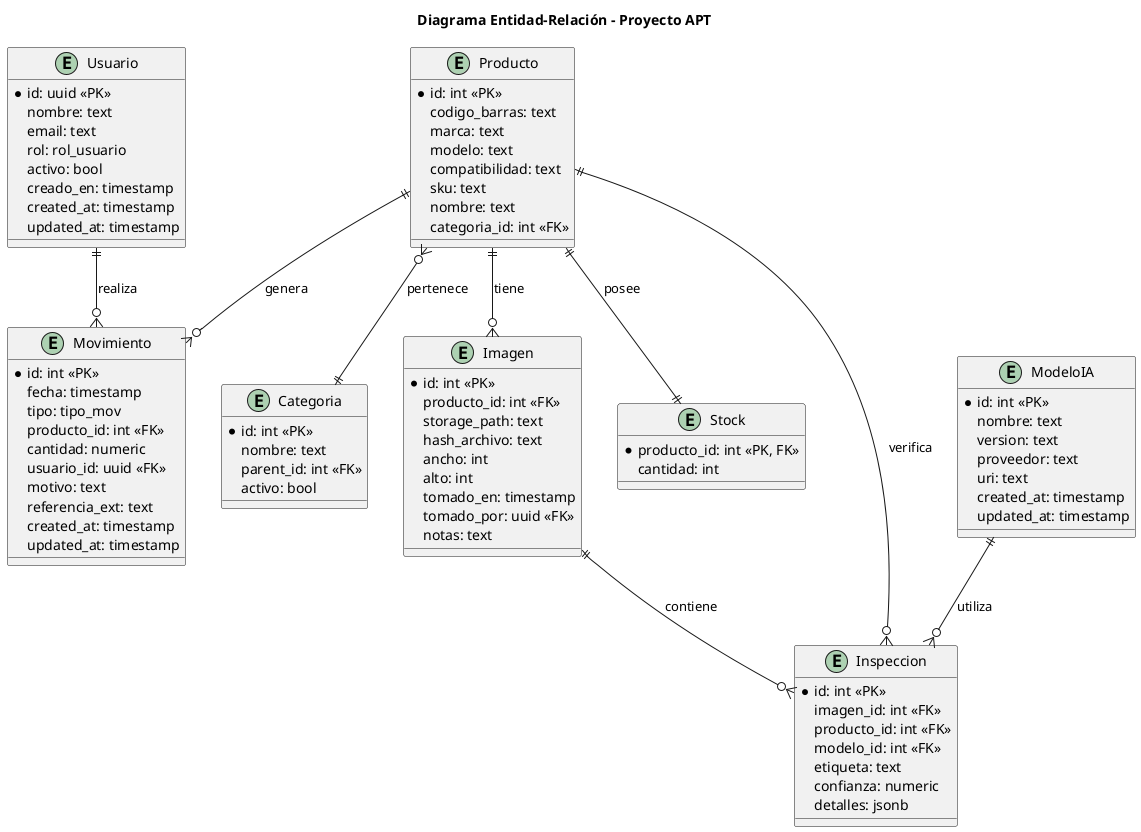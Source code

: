 @startuml Diagrama_ER_APT
title Diagrama Entidad-Relación - Proyecto APT

entity Usuario {
    *id: uuid <<PK>>
    nombre: text
    email: text
    rol: rol_usuario
    activo: bool
    creado_en: timestamp
    created_at: timestamp
    updated_at: timestamp
}

entity Producto {
    *id: int <<PK>>
    codigo_barras: text
    marca: text
    modelo: text
    compatibilidad: text
    sku: text
    nombre: text
    categoria_id: int <<FK>>
}

entity Categoria {
    *id: int <<PK>>
    nombre: text
    parent_id: int <<FK>>
    activo: bool
}

entity Imagen {
    *id: int <<PK>>
    producto_id: int <<FK>>
    storage_path: text
    hash_archivo: text
    ancho: int
    alto: int
    tomado_en: timestamp
    tomado_por: uuid <<FK>>
    notas: text
}

entity Movimiento {
    *id: int <<PK>>
    fecha: timestamp
    tipo: tipo_mov
    producto_id: int <<FK>>
    cantidad: numeric
    usuario_id: uuid <<FK>>
    motivo: text
    referencia_ext: text
    created_at: timestamp
    updated_at: timestamp
}

entity Stock {
    *producto_id: int <<PK, FK>>
    cantidad: int
}

entity Inspeccion {
    *id: int <<PK>>
    imagen_id: int <<FK>>
    producto_id: int <<FK>>
    modelo_id: int <<FK>>
    etiqueta: text
    confianza: numeric
    detalles: jsonb
}

entity ModeloIA {
    *id: int <<PK>>
    nombre: text
    version: text
    proveedor: text
    uri: text
    created_at: timestamp
    updated_at: timestamp
}

' Relaciones
Usuario ||--o{ Movimiento : realiza
Producto ||--o{ Imagen : tiene
Producto ||--|| Stock : posee
Producto }o--|| Categoria : pertenece
Producto ||--o{ Movimiento : genera
Producto ||--o{ Inspeccion : verifica
Imagen ||--o{ Inspeccion : contiene
ModeloIA ||--o{ Inspeccion : utiliza

@enduml
